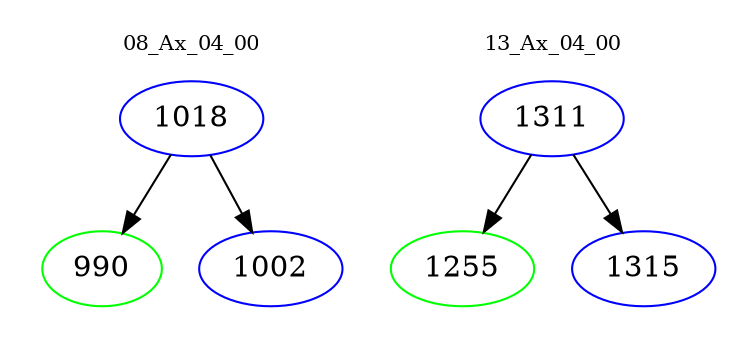 digraph{
subgraph cluster_0 {
color = white
label = "08_Ax_04_00";
fontsize=10;
T0_1018 [label="1018", color="blue"]
T0_1018 -> T0_990 [color="black"]
T0_990 [label="990", color="green"]
T0_1018 -> T0_1002 [color="black"]
T0_1002 [label="1002", color="blue"]
}
subgraph cluster_1 {
color = white
label = "13_Ax_04_00";
fontsize=10;
T1_1311 [label="1311", color="blue"]
T1_1311 -> T1_1255 [color="black"]
T1_1255 [label="1255", color="green"]
T1_1311 -> T1_1315 [color="black"]
T1_1315 [label="1315", color="blue"]
}
}
